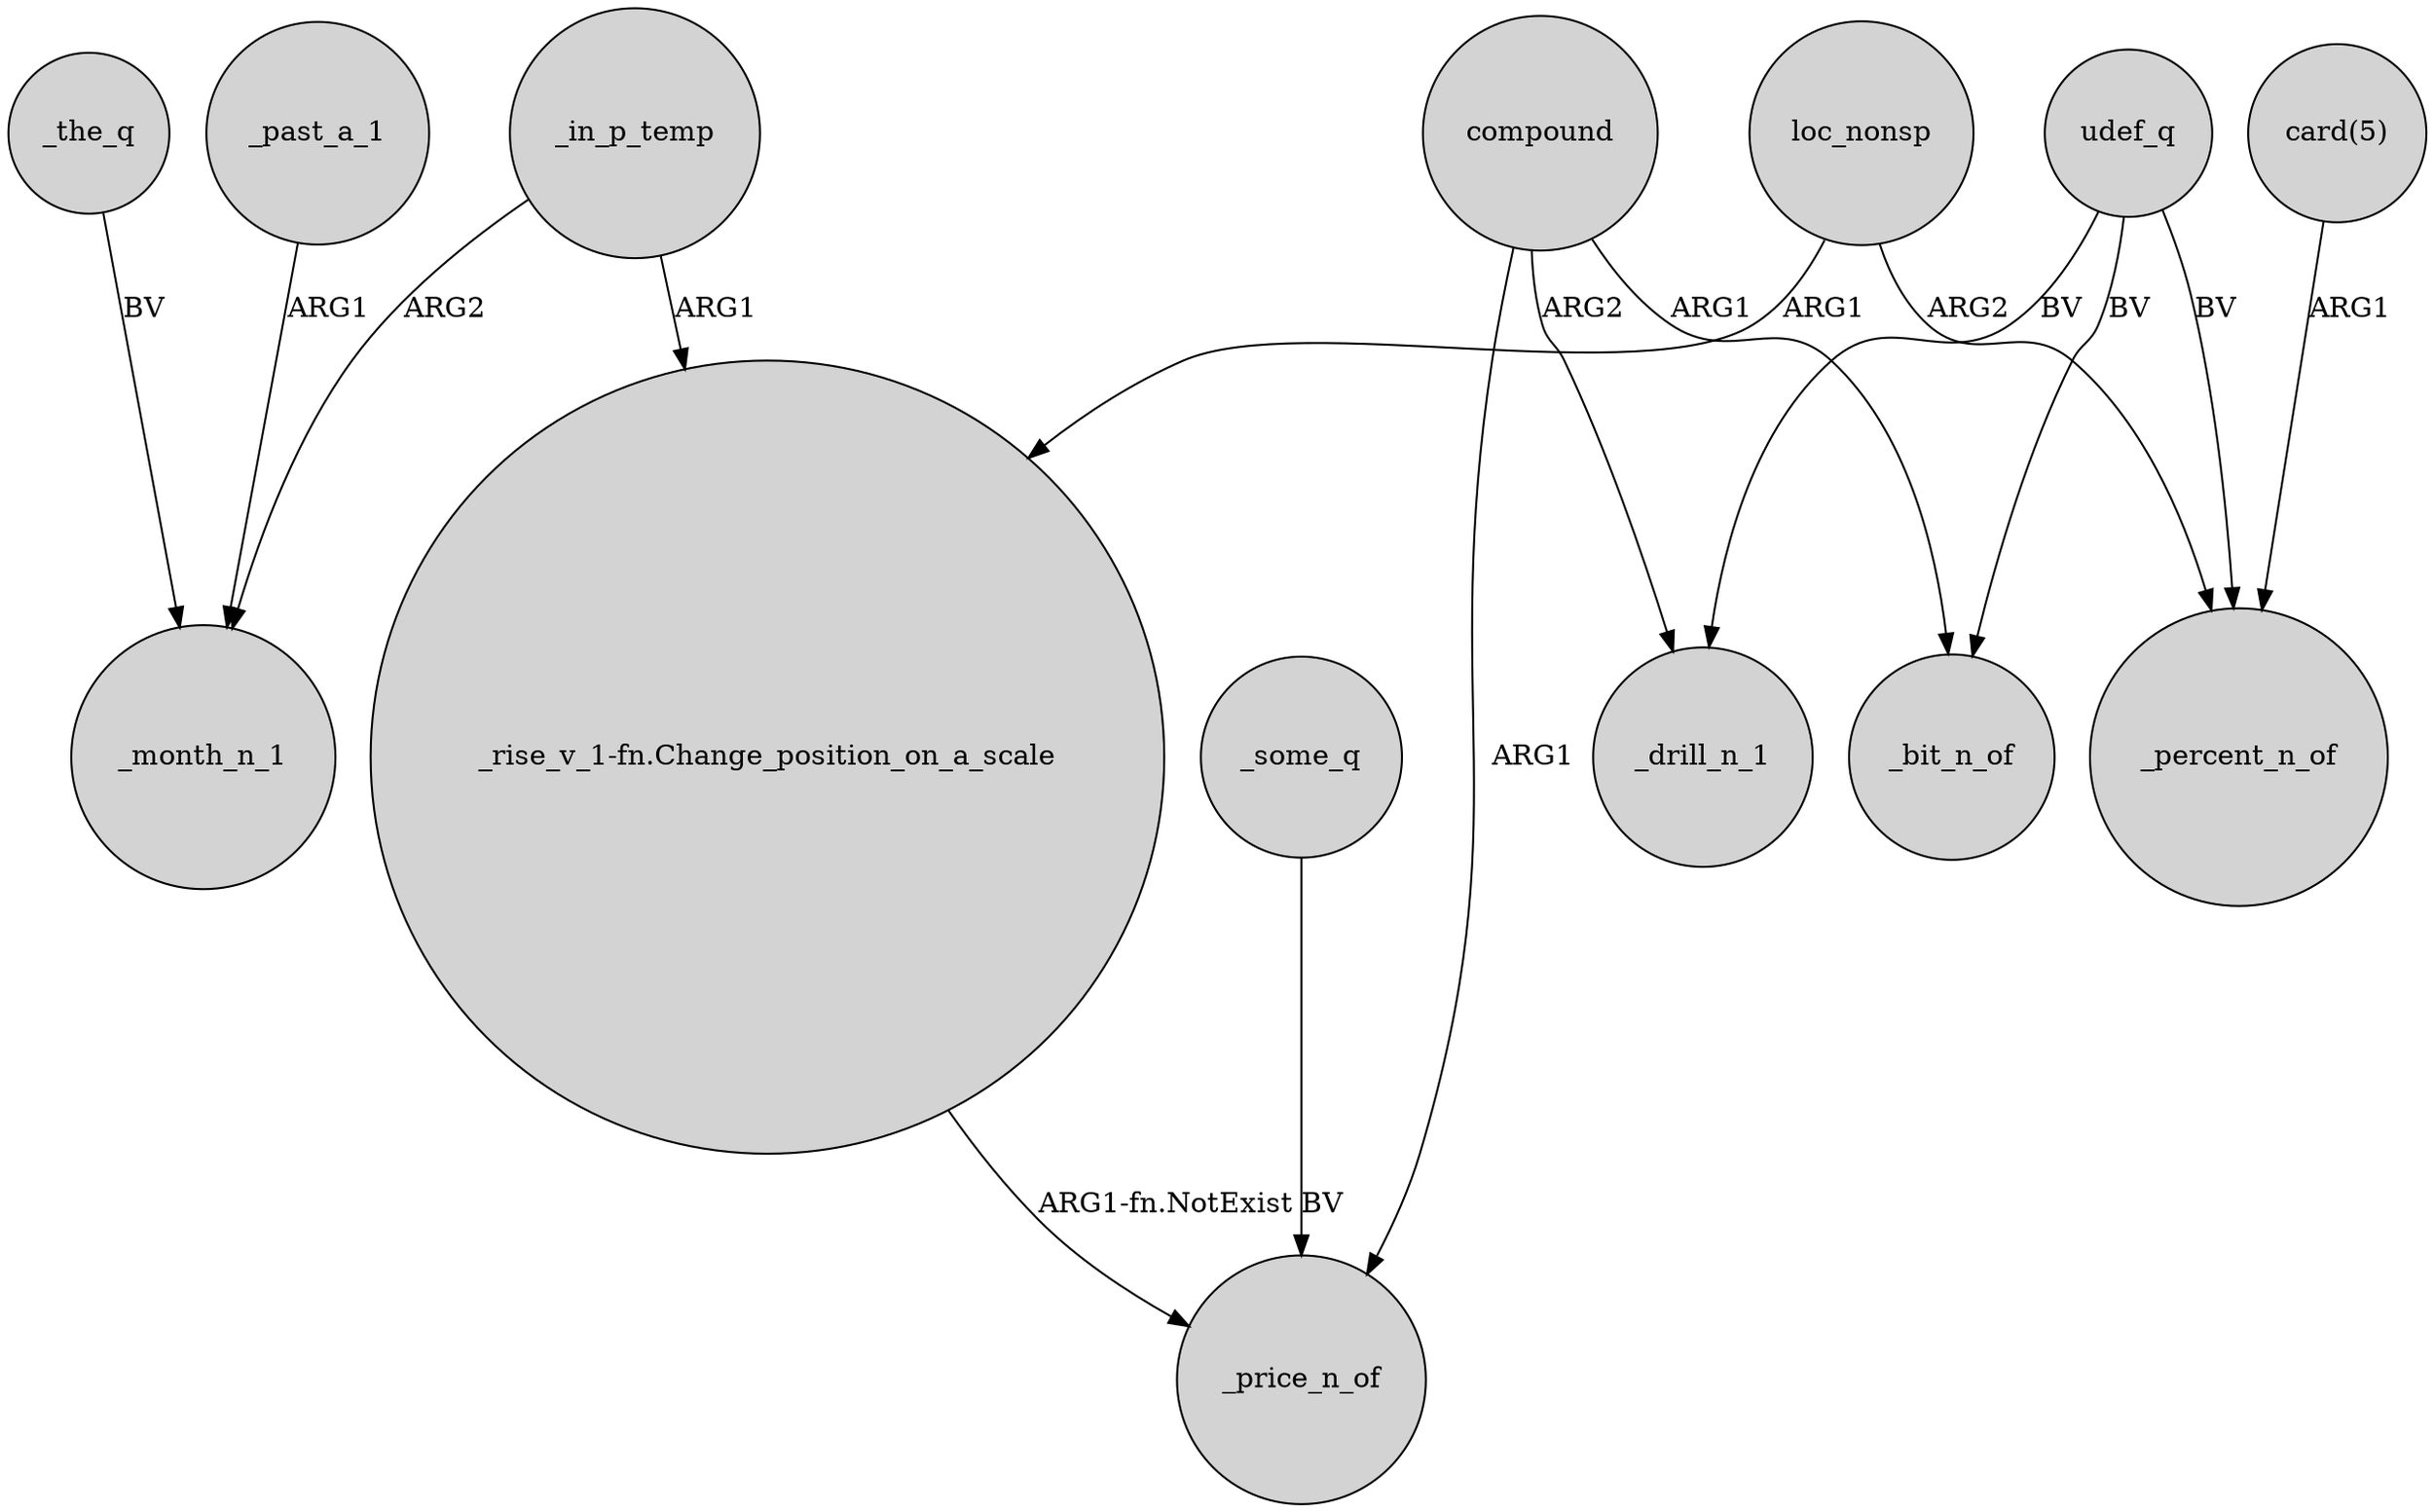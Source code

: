 digraph {
	node [shape=circle style=filled]
	_the_q -> _month_n_1 [label=BV]
	compound -> _drill_n_1 [label=ARG2]
	_some_q -> _price_n_of [label=BV]
	_past_a_1 -> _month_n_1 [label=ARG1]
	loc_nonsp -> _percent_n_of [label=ARG2]
	udef_q -> _percent_n_of [label=BV]
	loc_nonsp -> "_rise_v_1-fn.Change_position_on_a_scale" [label=ARG1]
	compound -> _price_n_of [label=ARG1]
	udef_q -> _drill_n_1 [label=BV]
	"_rise_v_1-fn.Change_position_on_a_scale" -> _price_n_of [label="ARG1-fn.NotExist"]
	_in_p_temp -> "_rise_v_1-fn.Change_position_on_a_scale" [label=ARG1]
	"card(5)" -> _percent_n_of [label=ARG1]
	udef_q -> _bit_n_of [label=BV]
	_in_p_temp -> _month_n_1 [label=ARG2]
	compound -> _bit_n_of [label=ARG1]
}

